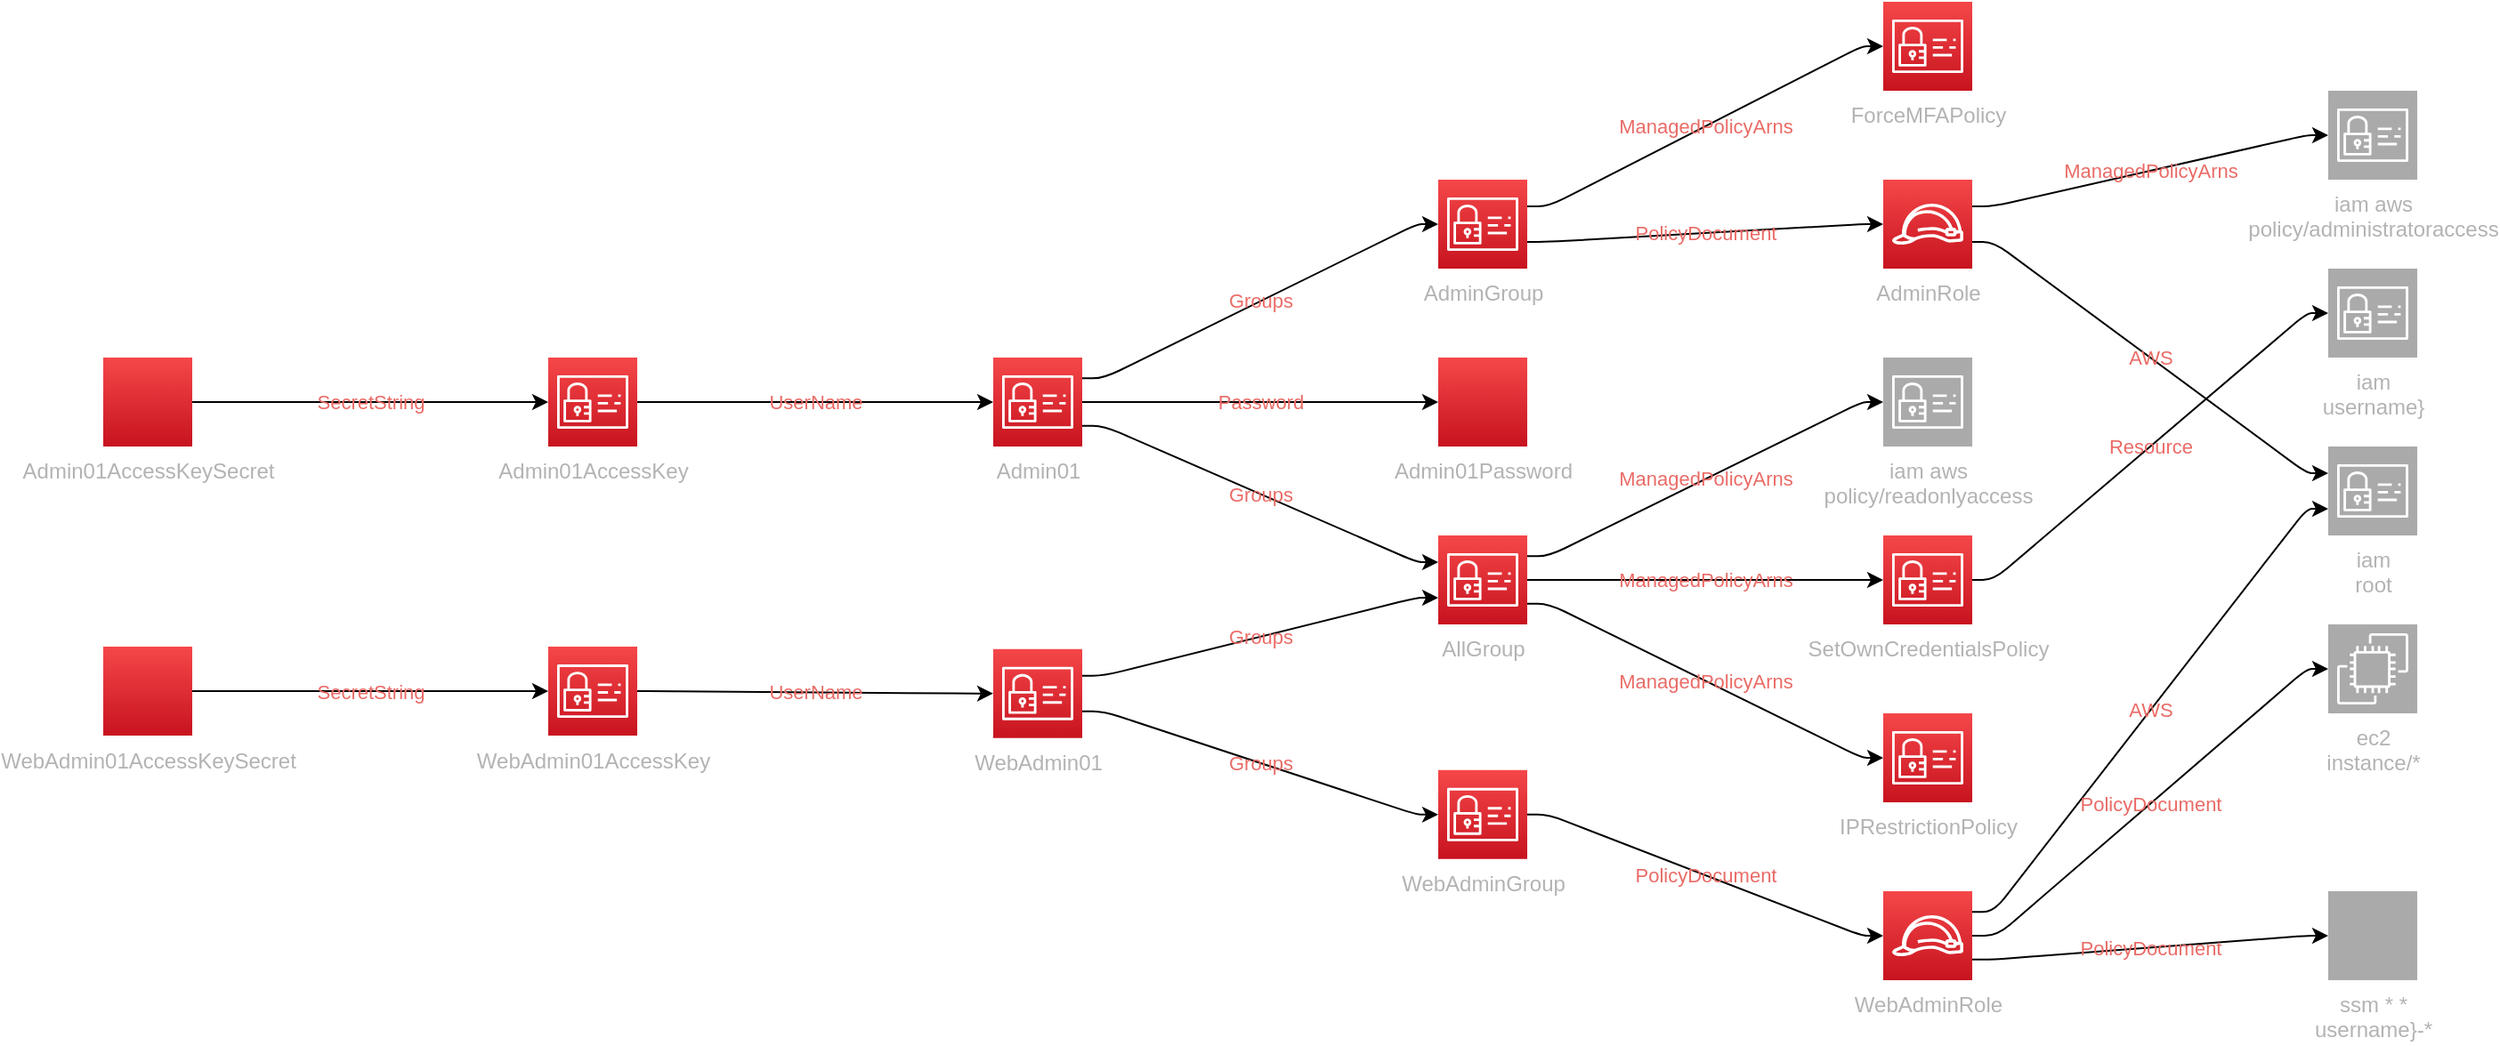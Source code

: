 <mxfile version="13.1.3" pages="2">
            <diagram id="diagramid" name="Diagram">
              <mxGraphModel><root><mxCell id="0"/><mxCell id="1" parent="0"/><mxCell id="2" value="SetOwnCredentialsPolicy" style="outlineConnect=0;fontColor=#B3B3B3;gradientColor=#F54749;gradientDirection=north;fillColor=#C7131F;strokeColor=#ffffff;dashed=0;verticalLabelPosition=bottom;verticalAlign=top;align=center;html=1;fontSize=12;fontStyle=0;aspect=fixed;shape=mxgraph.aws4.resourceIcon;resIcon=mxgraph.aws4.identity_and_access_management;" vertex="1" parent="1"><mxGeometry x="1000" y="300" width="50" height="50" as="geometry"/></mxCell><mxCell id="3" value="ForceMFAPolicy" style="outlineConnect=0;fontColor=#B3B3B3;gradientColor=#F54749;gradientDirection=north;fillColor=#C7131F;strokeColor=#ffffff;dashed=0;verticalLabelPosition=bottom;verticalAlign=top;align=center;html=1;fontSize=12;fontStyle=0;aspect=fixed;shape=mxgraph.aws4.resourceIcon;resIcon=mxgraph.aws4.identity_and_access_management;" vertex="1" parent="1"><mxGeometry x="1000" width="50" height="50" as="geometry"/></mxCell><mxCell id="4" value="IPRestrictionPolicy" style="outlineConnect=0;fontColor=#B3B3B3;gradientColor=#F54749;gradientDirection=north;fillColor=#C7131F;strokeColor=#ffffff;dashed=0;verticalLabelPosition=bottom;verticalAlign=top;align=center;html=1;fontSize=12;fontStyle=0;aspect=fixed;shape=mxgraph.aws4.resourceIcon;resIcon=mxgraph.aws4.identity_and_access_management;" vertex="1" parent="1"><mxGeometry x="1000" y="400" width="50" height="50" as="geometry"/></mxCell><mxCell id="5" value="AllGroup" style="outlineConnect=0;fontColor=#B3B3B3;gradientColor=#F54749;gradientDirection=north;fillColor=#C7131F;strokeColor=#ffffff;dashed=0;verticalLabelPosition=bottom;verticalAlign=top;align=center;html=1;fontSize=12;fontStyle=0;aspect=fixed;shape=mxgraph.aws4.resourceIcon;resIcon=mxgraph.aws4.identity_and_access_management;" vertex="1" parent="1"><mxGeometry x="750" y="300" width="50" height="50" as="geometry"/></mxCell><mxCell id="6" value="AdminGroup" style="outlineConnect=0;fontColor=#B3B3B3;gradientColor=#F54749;gradientDirection=north;fillColor=#C7131F;strokeColor=#ffffff;dashed=0;verticalLabelPosition=bottom;verticalAlign=top;align=center;html=1;fontSize=12;fontStyle=0;aspect=fixed;shape=mxgraph.aws4.resourceIcon;resIcon=mxgraph.aws4.identity_and_access_management;" vertex="1" parent="1"><mxGeometry x="750" y="100" width="50" height="50" as="geometry"/></mxCell><mxCell id="7" value="WebAdminGroup" style="outlineConnect=0;fontColor=#B3B3B3;gradientColor=#F54749;gradientDirection=north;fillColor=#C7131F;strokeColor=#ffffff;dashed=0;verticalLabelPosition=bottom;verticalAlign=top;align=center;html=1;fontSize=12;fontStyle=0;aspect=fixed;shape=mxgraph.aws4.resourceIcon;resIcon=mxgraph.aws4.identity_and_access_management;" vertex="1" parent="1"><mxGeometry x="750" y="431.933" width="50" height="50" as="geometry"/></mxCell><mxCell id="8" value="AdminRole" style="outlineConnect=0;fontColor=#B3B3B3;gradientColor=#F54749;gradientDirection=north;fillColor=#C7131F;strokeColor=#ffffff;dashed=0;verticalLabelPosition=bottom;verticalAlign=top;align=center;html=1;fontSize=12;fontStyle=0;aspect=fixed;shape=mxgraph.aws4.resourceIcon;resIcon=mxgraph.aws4.role;" vertex="1" parent="1"><mxGeometry x="1000" y="100" width="50" height="50" as="geometry"/></mxCell><mxCell id="9" value="WebAdminRole" style="outlineConnect=0;fontColor=#B3B3B3;gradientColor=#F54749;gradientDirection=north;fillColor=#C7131F;strokeColor=#ffffff;dashed=0;verticalLabelPosition=bottom;verticalAlign=top;align=center;html=1;fontSize=12;fontStyle=0;aspect=fixed;shape=mxgraph.aws4.resourceIcon;resIcon=mxgraph.aws4.role;" vertex="1" parent="1"><mxGeometry x="1000" y="500" width="50" height="50" as="geometry"/></mxCell><mxCell id="10" value="Admin01" style="outlineConnect=0;fontColor=#B3B3B3;gradientColor=#F54749;gradientDirection=north;fillColor=#C7131F;strokeColor=#ffffff;dashed=0;verticalLabelPosition=bottom;verticalAlign=top;align=center;html=1;fontSize=12;fontStyle=0;aspect=fixed;shape=mxgraph.aws4.resourceIcon;resIcon=mxgraph.aws4.identity_and_access_management;" vertex="1" parent="1"><mxGeometry x="500" y="200" width="50" height="50" as="geometry"/></mxCell><mxCell id="11" value="Admin01Password" style="outlineConnect=0;fontColor=#B3B3B3;gradientColor=#F54749;gradientDirection=north;fillColor=#C7131F;strokeColor=#ffffff;dashed=0;verticalLabelPosition=bottom;verticalAlign=top;align=center;html=1;fontSize=12;fontStyle=0;aspect=fixed;shape=mxgraph.aws4.resourceIcon;resIcon=mxgraph.aws4.secretsmanager;" vertex="1" parent="1"><mxGeometry x="750" y="200" width="50" height="50" as="geometry"/></mxCell><mxCell id="12" value="WebAdmin01" style="outlineConnect=0;fontColor=#B3B3B3;gradientColor=#F54749;gradientDirection=north;fillColor=#C7131F;strokeColor=#ffffff;dashed=0;verticalLabelPosition=bottom;verticalAlign=top;align=center;html=1;fontSize=12;fontStyle=0;aspect=fixed;shape=mxgraph.aws4.resourceIcon;resIcon=mxgraph.aws4.identity_and_access_management;" vertex="1" parent="1"><mxGeometry x="500" y="363.866" width="50" height="50" as="geometry"/></mxCell><mxCell id="13" value="Admin01AccessKey" style="outlineConnect=0;fontColor=#B3B3B3;gradientColor=#F54749;gradientDirection=north;fillColor=#C7131F;strokeColor=#ffffff;dashed=0;verticalLabelPosition=bottom;verticalAlign=top;align=center;html=1;fontSize=12;fontStyle=0;aspect=fixed;shape=mxgraph.aws4.resourceIcon;resIcon=mxgraph.aws4.identity_and_access_management;" vertex="1" parent="1"><mxGeometry x="250" y="200" width="50" height="50" as="geometry"/></mxCell><mxCell id="14" value="Admin01AccessKeySecret" style="outlineConnect=0;fontColor=#B3B3B3;gradientColor=#F54749;gradientDirection=north;fillColor=#C7131F;strokeColor=#ffffff;dashed=0;verticalLabelPosition=bottom;verticalAlign=top;align=center;html=1;fontSize=12;fontStyle=0;aspect=fixed;shape=mxgraph.aws4.resourceIcon;resIcon=mxgraph.aws4.secretsmanager;" vertex="1" parent="1"><mxGeometry y="200" width="50" height="50" as="geometry"/></mxCell><mxCell id="15" value="WebAdmin01AccessKey" style="outlineConnect=0;fontColor=#B3B3B3;gradientColor=#F54749;gradientDirection=north;fillColor=#C7131F;strokeColor=#ffffff;dashed=0;verticalLabelPosition=bottom;verticalAlign=top;align=center;html=1;fontSize=12;fontStyle=0;aspect=fixed;shape=mxgraph.aws4.resourceIcon;resIcon=mxgraph.aws4.identity_and_access_management;" vertex="1" parent="1"><mxGeometry x="250" y="362.514" width="50" height="50" as="geometry"/></mxCell><mxCell id="16" value="WebAdmin01AccessKeySecret" style="outlineConnect=0;fontColor=#B3B3B3;gradientColor=#F54749;gradientDirection=north;fillColor=#C7131F;strokeColor=#ffffff;dashed=0;verticalLabelPosition=bottom;verticalAlign=top;align=center;html=1;fontSize=12;fontStyle=0;aspect=fixed;shape=mxgraph.aws4.resourceIcon;resIcon=mxgraph.aws4.secretsmanager;" vertex="1" parent="1"><mxGeometry y="362.514" width="50" height="50" as="geometry"/></mxCell><mxCell id="17" value="iam  &#xA;username}" style="outlineConnect=0;fontColor=#B3B3B3;gradientColor=#aaaaaa;gradientDirection=north;fillColor=#aaaaaa;strokeColor=#ffffff;dashed=0;verticalLabelPosition=bottom;verticalAlign=top;align=center;html=1;fontSize=12;fontStyle=0;aspect=fixed;shape=mxgraph.aws4.resourceIcon;resIcon=mxgraph.aws4.identity_and_access_management;" vertex="1" parent="1"><mxGeometry x="1250" y="150" width="50" height="50" as="geometry"/></mxCell><mxCell id="18" value="iam  aws&#xA;policy/readonlyaccess" style="outlineConnect=0;fontColor=#B3B3B3;gradientColor=#aaaaaa;gradientDirection=north;fillColor=#aaaaaa;strokeColor=#ffffff;dashed=0;verticalLabelPosition=bottom;verticalAlign=top;align=center;html=1;fontSize=12;fontStyle=0;aspect=fixed;shape=mxgraph.aws4.resourceIcon;resIcon=mxgraph.aws4.identity_and_access_management;" vertex="1" parent="1"><mxGeometry x="1000" y="200" width="50" height="50" as="geometry"/></mxCell><mxCell id="19" value="iam  &#xA;root" style="outlineConnect=0;fontColor=#B3B3B3;gradientColor=#aaaaaa;gradientDirection=north;fillColor=#aaaaaa;strokeColor=#ffffff;dashed=0;verticalLabelPosition=bottom;verticalAlign=top;align=center;html=1;fontSize=12;fontStyle=0;aspect=fixed;shape=mxgraph.aws4.resourceIcon;resIcon=mxgraph.aws4.identity_and_access_management;" vertex="1" parent="1"><mxGeometry x="1250" y="250" width="50" height="50" as="geometry"/></mxCell><mxCell id="20" value="iam  aws&#xA;policy/administratoraccess" style="outlineConnect=0;fontColor=#B3B3B3;gradientColor=#aaaaaa;gradientDirection=north;fillColor=#aaaaaa;strokeColor=#ffffff;dashed=0;verticalLabelPosition=bottom;verticalAlign=top;align=center;html=1;fontSize=12;fontStyle=0;aspect=fixed;shape=mxgraph.aws4.resourceIcon;resIcon=mxgraph.aws4.identity_and_access_management;" vertex="1" parent="1"><mxGeometry x="1250" y="50" width="50" height="50" as="geometry"/></mxCell><mxCell id="21" value="ec2  &#xA;instance/*" style="outlineConnect=0;fontColor=#B3B3B3;gradientColor=#aaaaaa;gradientDirection=north;fillColor=#aaaaaa;strokeColor=#ffffff;dashed=0;verticalLabelPosition=bottom;verticalAlign=top;align=center;html=1;fontSize=12;fontStyle=0;aspect=fixed;shape=mxgraph.aws4.resourceIcon;resIcon=mxgraph.aws4.ec2;" vertex="1" parent="1"><mxGeometry x="1250" y="350" width="50" height="50" as="geometry"/></mxCell><mxCell id="22" value="ssm * *&#xA;username}-*" style="outlineConnect=0;fontColor=#B3B3B3;gradientColor=#aaaaaa;gradientDirection=north;fillColor=#aaaaaa;strokeColor=#ffffff;dashed=0;verticalLabelPosition=bottom;verticalAlign=top;align=center;html=1;fontSize=12;fontStyle=0;aspect=fixed;shape=mxgraph.aws4.resourceIcon;resIcon=mxgraph.aws4.ssm;" vertex="1" parent="1"><mxGeometry x="1250" y="500" width="50" height="50" as="geometry"/></mxCell><mxCell id="iam  &#xA;username}|SetOwnCredentialsPolicy" value="Resource" style="edgeStyle=orthogonalEdgeStyle;rounded=1;orthogonalLoop=1;jettySize=auto;html=1;labelBackgroundColor=none;fontColor=#EA6B66;noEdgeStyle=1;orthogonal=1;" edge="1" parent="1" source="2" target="17"><mxGeometry relative="1" as="geometry"><Array as="points"><mxPoint x="1062" y="325"/><mxPoint x="1238" y="175"/></Array></mxGeometry></mxCell><mxCell id="iam  aws&#xA;policy/readonlyaccess|AllGroup" value="ManagedPolicyArns" style="edgeStyle=orthogonalEdgeStyle;rounded=1;orthogonalLoop=1;jettySize=auto;html=1;labelBackgroundColor=none;fontColor=#EA6B66;noEdgeStyle=1;orthogonal=1;" edge="1" parent="1" source="5" target="18"><mxGeometry relative="1" as="geometry"><Array as="points"><mxPoint x="812" y="311.667"/><mxPoint x="988" y="225"/></Array></mxGeometry></mxCell><mxCell id="SetOwnCredentialsPolicy|AllGroup" value="ManagedPolicyArns" style="edgeStyle=orthogonalEdgeStyle;rounded=1;orthogonalLoop=1;jettySize=auto;html=1;labelBackgroundColor=none;fontColor=#EA6B66;noEdgeStyle=1;orthogonal=1;" edge="1" parent="1" source="5" target="2"><mxGeometry relative="1" as="geometry"><Array as="points"><mxPoint x="814" y="325"/><mxPoint x="988" y="325"/></Array></mxGeometry></mxCell><mxCell id="IPRestrictionPolicy|AllGroup" value="ManagedPolicyArns" style="edgeStyle=orthogonalEdgeStyle;rounded=1;orthogonalLoop=1;jettySize=auto;html=1;labelBackgroundColor=none;fontColor=#EA6B66;noEdgeStyle=1;orthogonal=1;" edge="1" parent="1" source="5" target="4"><mxGeometry relative="1" as="geometry"><Array as="points"><mxPoint x="812" y="338.333"/><mxPoint x="988" y="425"/></Array></mxGeometry></mxCell><mxCell id="ForceMFAPolicy|AdminGroup" value="ManagedPolicyArns" style="edgeStyle=orthogonalEdgeStyle;rounded=1;orthogonalLoop=1;jettySize=auto;html=1;labelBackgroundColor=none;fontColor=#EA6B66;noEdgeStyle=1;orthogonal=1;" edge="1" parent="1" source="6" target="3"><mxGeometry relative="1" as="geometry"><Array as="points"><mxPoint x="812" y="115"/><mxPoint x="988" y="25"/></Array></mxGeometry></mxCell><mxCell id="AdminRole|AdminGroup" value="PolicyDocument" style="edgeStyle=orthogonalEdgeStyle;rounded=1;orthogonalLoop=1;jettySize=auto;html=1;labelBackgroundColor=none;fontColor=#EA6B66;noEdgeStyle=1;orthogonal=1;" edge="1" parent="1" source="6" target="8"><mxGeometry relative="1" as="geometry"><Array as="points"><mxPoint x="812" y="135"/><mxPoint x="988" y="125"/></Array></mxGeometry></mxCell><mxCell id="WebAdminRole|WebAdminGroup" value="PolicyDocument" style="edgeStyle=orthogonalEdgeStyle;rounded=1;orthogonalLoop=1;jettySize=auto;html=1;labelBackgroundColor=none;fontColor=#EA6B66;noEdgeStyle=1;orthogonal=1;" edge="1" parent="1" source="7" target="9"><mxGeometry relative="1" as="geometry"><Array as="points"><mxPoint x="812" y="456.933"/><mxPoint x="988" y="525"/></Array></mxGeometry></mxCell><mxCell id="iam  &#xA;root|AdminRole" value="AWS" style="edgeStyle=orthogonalEdgeStyle;rounded=1;orthogonalLoop=1;jettySize=auto;html=1;labelBackgroundColor=none;fontColor=#EA6B66;noEdgeStyle=1;orthogonal=1;" edge="1" parent="1" source="8" target="19"><mxGeometry relative="1" as="geometry"><Array as="points"><mxPoint x="1062" y="135"/><mxPoint x="1238" y="265"/></Array></mxGeometry></mxCell><mxCell id="iam  aws&#xA;policy/administratoraccess|AdminRole" value="ManagedPolicyArns" style="edgeStyle=orthogonalEdgeStyle;rounded=1;orthogonalLoop=1;jettySize=auto;html=1;labelBackgroundColor=none;fontColor=#EA6B66;noEdgeStyle=1;orthogonal=1;" edge="1" parent="1" source="8" target="20"><mxGeometry relative="1" as="geometry"><Array as="points"><mxPoint x="1062" y="115"/><mxPoint x="1238" y="75"/></Array></mxGeometry></mxCell><mxCell id="iam  &#xA;root|WebAdminRole" value="AWS" style="edgeStyle=orthogonalEdgeStyle;rounded=1;orthogonalLoop=1;jettySize=auto;html=1;labelBackgroundColor=none;fontColor=#EA6B66;noEdgeStyle=1;orthogonal=1;" edge="1" parent="1" source="9" target="19"><mxGeometry relative="1" as="geometry"><Array as="points"><mxPoint x="1062" y="511.667"/><mxPoint x="1238" y="285"/></Array></mxGeometry></mxCell><mxCell id="ec2  &#xA;instance/*|WebAdminRole" value="PolicyDocument" style="edgeStyle=orthogonalEdgeStyle;rounded=1;orthogonalLoop=1;jettySize=auto;html=1;labelBackgroundColor=none;fontColor=#EA6B66;noEdgeStyle=1;orthogonal=1;" edge="1" parent="1" source="9" target="21"><mxGeometry relative="1" as="geometry"><Array as="points"><mxPoint x="1064" y="525"/><mxPoint x="1238" y="375"/></Array></mxGeometry></mxCell><mxCell id="ssm * *&#xA;username}-*|WebAdminRole" value="PolicyDocument" style="edgeStyle=orthogonalEdgeStyle;rounded=1;orthogonalLoop=1;jettySize=auto;html=1;labelBackgroundColor=none;fontColor=#EA6B66;noEdgeStyle=1;orthogonal=1;" edge="1" parent="1" source="9" target="22"><mxGeometry relative="1" as="geometry"><Array as="points"><mxPoint x="1062" y="538.333"/><mxPoint x="1238" y="525"/></Array></mxGeometry></mxCell><mxCell id="AllGroup|Admin01" value="Groups" style="edgeStyle=orthogonalEdgeStyle;rounded=1;orthogonalLoop=1;jettySize=auto;html=1;labelBackgroundColor=none;fontColor=#EA6B66;noEdgeStyle=1;orthogonal=1;" edge="1" parent="1" source="10" target="5"><mxGeometry relative="1" as="geometry"><Array as="points"><mxPoint x="562" y="238.333"/><mxPoint x="738" y="315"/></Array></mxGeometry></mxCell><mxCell id="AdminGroup|Admin01" value="Groups" style="edgeStyle=orthogonalEdgeStyle;rounded=1;orthogonalLoop=1;jettySize=auto;html=1;labelBackgroundColor=none;fontColor=#EA6B66;noEdgeStyle=1;orthogonal=1;" edge="1" parent="1" source="10" target="6"><mxGeometry relative="1" as="geometry"><Array as="points"><mxPoint x="562" y="211.667"/><mxPoint x="738" y="125"/></Array></mxGeometry></mxCell><mxCell id="Admin01Password|Admin01" value="Password" style="edgeStyle=orthogonalEdgeStyle;rounded=1;orthogonalLoop=1;jettySize=auto;html=1;labelBackgroundColor=none;fontColor=#EA6B66;noEdgeStyle=1;orthogonal=1;" edge="1" parent="1" source="10" target="11"><mxGeometry relative="1" as="geometry"><Array as="points"><mxPoint x="564" y="225"/><mxPoint x="738" y="225"/></Array></mxGeometry></mxCell><mxCell id="AllGroup|WebAdmin01" value="Groups" style="edgeStyle=orthogonalEdgeStyle;rounded=1;orthogonalLoop=1;jettySize=auto;html=1;labelBackgroundColor=none;fontColor=#EA6B66;noEdgeStyle=1;orthogonal=1;" edge="1" parent="1" source="12" target="5"><mxGeometry relative="1" as="geometry"><Array as="points"><mxPoint x="562" y="378.866"/><mxPoint x="738" y="335"/></Array></mxGeometry></mxCell><mxCell id="WebAdminGroup|WebAdmin01" value="Groups" style="edgeStyle=orthogonalEdgeStyle;rounded=1;orthogonalLoop=1;jettySize=auto;html=1;labelBackgroundColor=none;fontColor=#EA6B66;noEdgeStyle=1;orthogonal=1;" edge="1" parent="1" source="12" target="7"><mxGeometry relative="1" as="geometry"><Array as="points"><mxPoint x="562" y="398.866"/><mxPoint x="738" y="456.933"/></Array></mxGeometry></mxCell><mxCell id="Admin01|Admin01AccessKey" value="UserName" style="edgeStyle=orthogonalEdgeStyle;rounded=1;orthogonalLoop=1;jettySize=auto;html=1;labelBackgroundColor=none;fontColor=#EA6B66;noEdgeStyle=1;orthogonal=1;" edge="1" parent="1" source="13" target="10"><mxGeometry relative="1" as="geometry"><Array as="points"><mxPoint x="312" y="225"/><mxPoint x="488" y="225"/></Array></mxGeometry></mxCell><mxCell id="Admin01AccessKey|Admin01AccessKeySecret" value="SecretString" style="edgeStyle=orthogonalEdgeStyle;rounded=1;orthogonalLoop=1;jettySize=auto;html=1;labelBackgroundColor=none;fontColor=#EA6B66;noEdgeStyle=1;orthogonal=1;" edge="1" parent="1" source="14" target="13"><mxGeometry relative="1" as="geometry"><Array as="points"><mxPoint x="62" y="225"/><mxPoint x="238" y="225"/></Array></mxGeometry></mxCell><mxCell id="WebAdmin01|WebAdmin01AccessKey" value="UserName" style="edgeStyle=orthogonalEdgeStyle;rounded=1;orthogonalLoop=1;jettySize=auto;html=1;labelBackgroundColor=none;fontColor=#EA6B66;noEdgeStyle=1;orthogonal=1;" edge="1" parent="1" source="15" target="12"><mxGeometry relative="1" as="geometry"><Array as="points"><mxPoint x="312" y="387.514"/><mxPoint x="488" y="388.866"/></Array></mxGeometry></mxCell><mxCell id="WebAdmin01AccessKey|WebAdmin01AccessKeySecret" value="SecretString" style="edgeStyle=orthogonalEdgeStyle;rounded=1;orthogonalLoop=1;jettySize=auto;html=1;labelBackgroundColor=none;fontColor=#EA6B66;noEdgeStyle=1;orthogonal=1;" edge="1" parent="1" source="16" target="15"><mxGeometry relative="1" as="geometry"><Array as="points"><mxPoint x="62" y="387.514"/><mxPoint x="238" y="387.514"/></Array></mxGeometry></mxCell></root></mxGraphModel>
            </diagram>
          </mxfile>